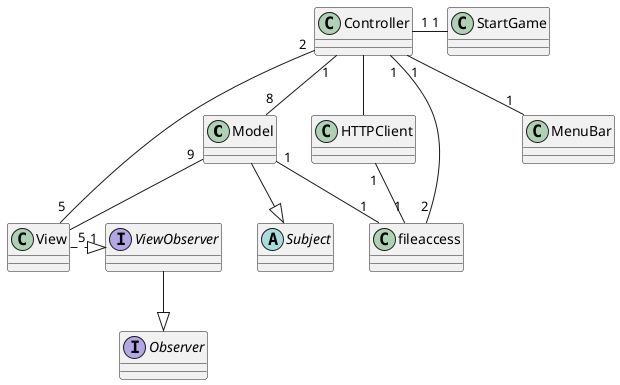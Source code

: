@startuml
'https://plantuml.com/class-diagram

class Model
class Controller
interface ViewObserver
class HTTPClient
class fileaccess
class View
class MenuBar
class StartGame
interface Observer
abstract class Subject

Controller"1" - "1"StartGame
Controller"1" -- "8"Model
Controller"2" - "5"View
View "5" .|> "1" ViewObserver
Controller -- HTTPClient
Controller "1" -- "2"fileaccess
Controller "1" -- "1" MenuBar
Model "9" -- View
Model --|> Subject
HTTPClient"1" -- "1"fileaccess
Model"1" -- "1"fileaccess
ViewObserver --|> Observer
@enduml